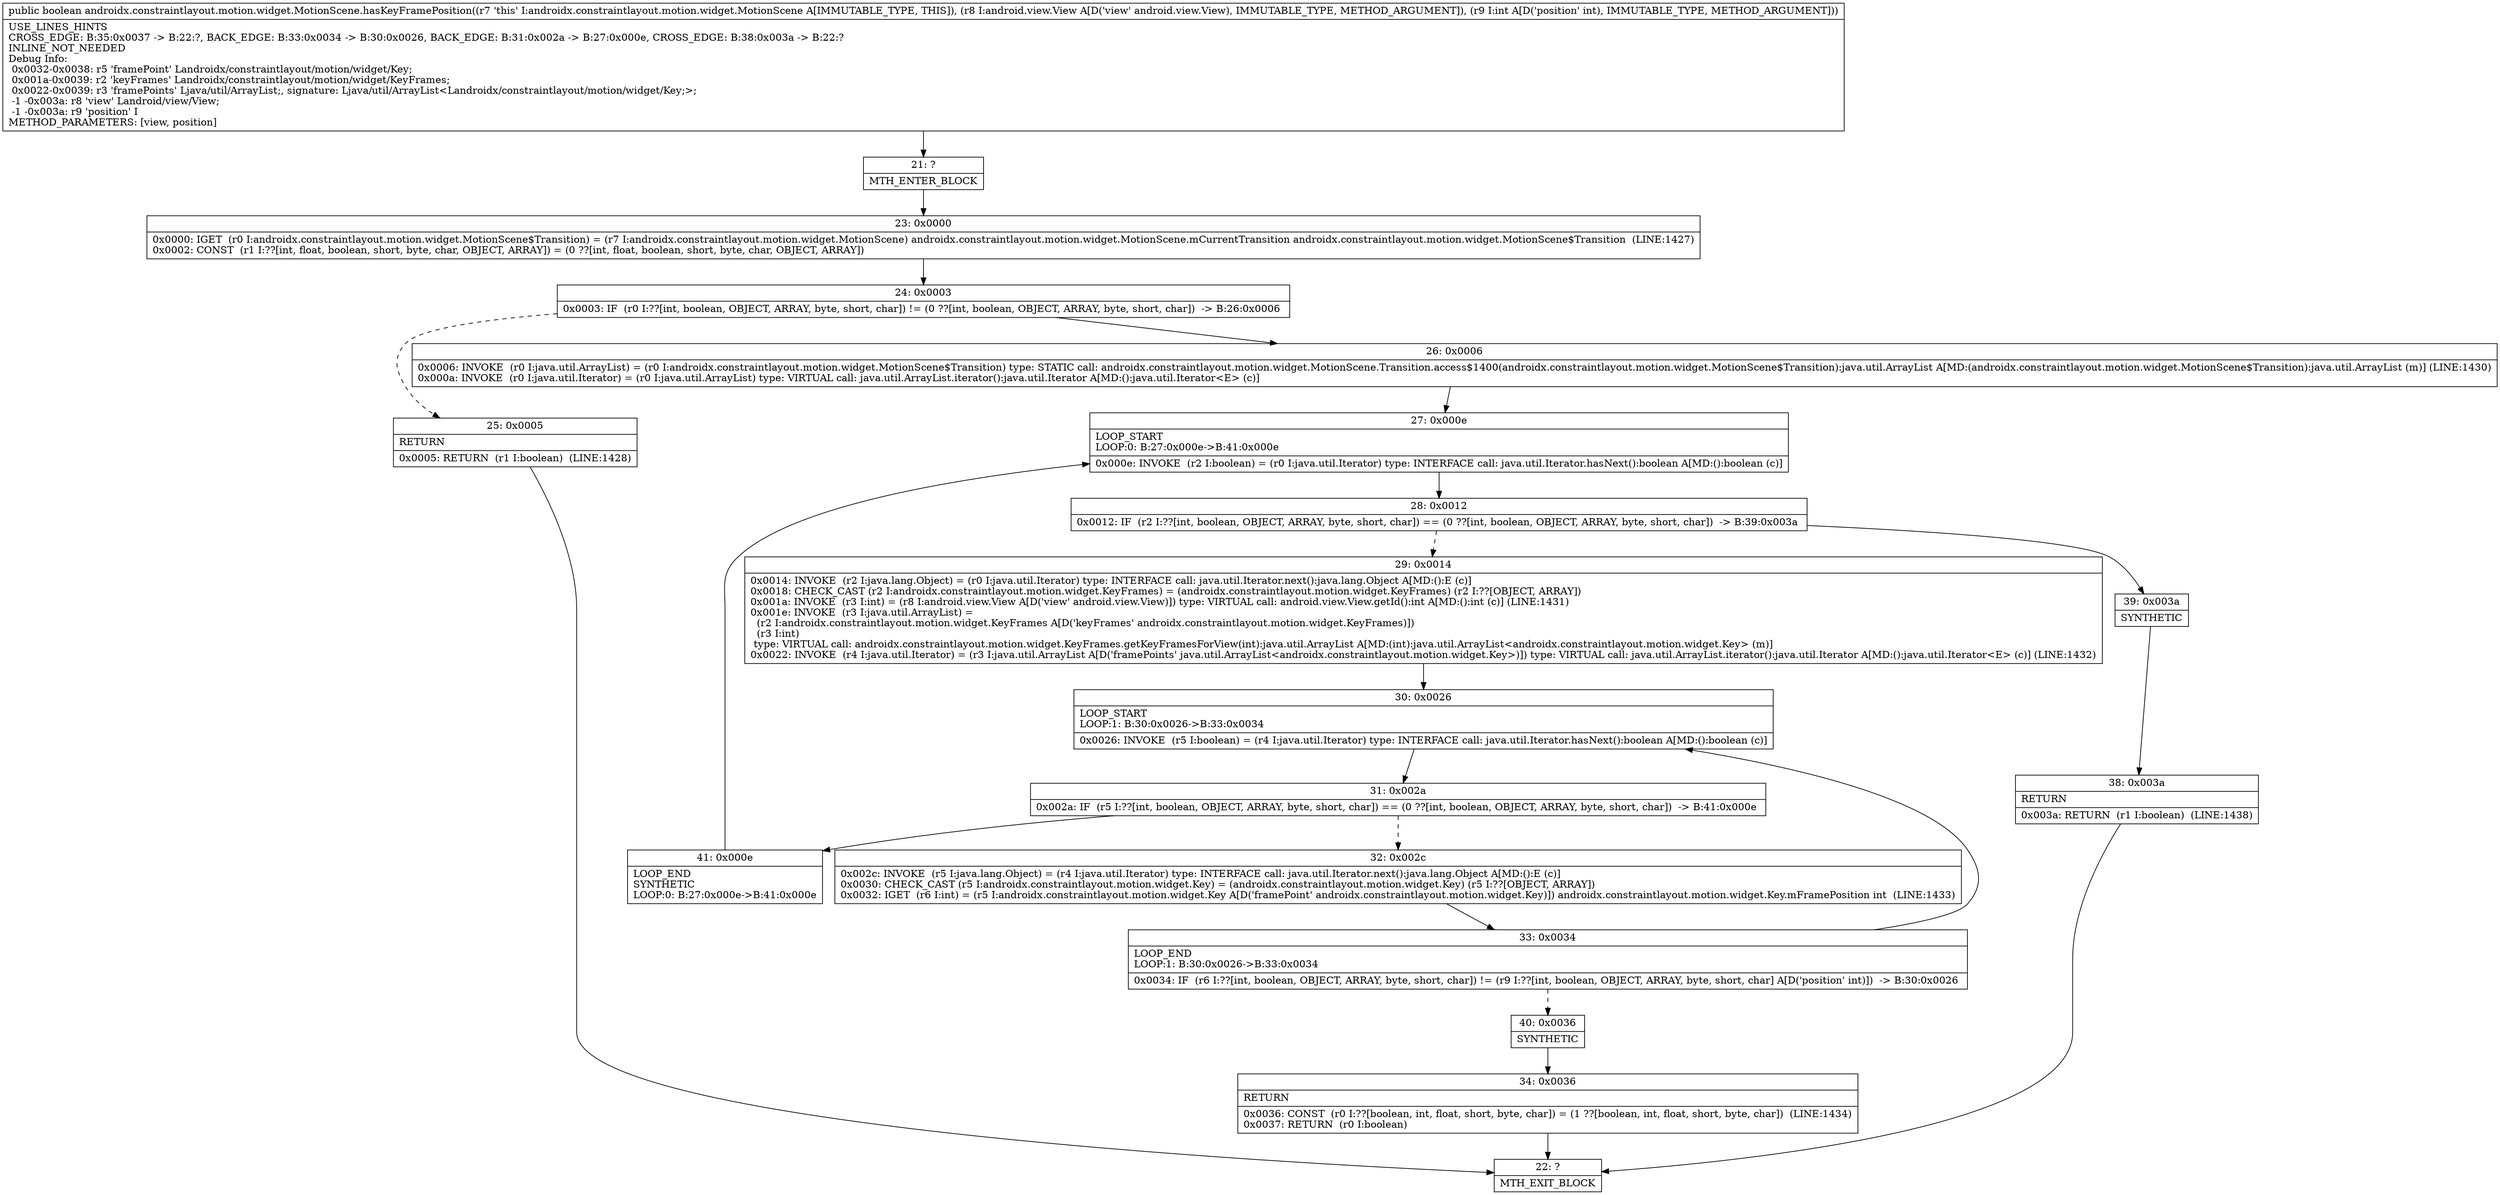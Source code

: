 digraph "CFG forandroidx.constraintlayout.motion.widget.MotionScene.hasKeyFramePosition(Landroid\/view\/View;I)Z" {
Node_21 [shape=record,label="{21\:\ ?|MTH_ENTER_BLOCK\l}"];
Node_23 [shape=record,label="{23\:\ 0x0000|0x0000: IGET  (r0 I:androidx.constraintlayout.motion.widget.MotionScene$Transition) = (r7 I:androidx.constraintlayout.motion.widget.MotionScene) androidx.constraintlayout.motion.widget.MotionScene.mCurrentTransition androidx.constraintlayout.motion.widget.MotionScene$Transition  (LINE:1427)\l0x0002: CONST  (r1 I:??[int, float, boolean, short, byte, char, OBJECT, ARRAY]) = (0 ??[int, float, boolean, short, byte, char, OBJECT, ARRAY]) \l}"];
Node_24 [shape=record,label="{24\:\ 0x0003|0x0003: IF  (r0 I:??[int, boolean, OBJECT, ARRAY, byte, short, char]) != (0 ??[int, boolean, OBJECT, ARRAY, byte, short, char])  \-\> B:26:0x0006 \l}"];
Node_25 [shape=record,label="{25\:\ 0x0005|RETURN\l|0x0005: RETURN  (r1 I:boolean)  (LINE:1428)\l}"];
Node_22 [shape=record,label="{22\:\ ?|MTH_EXIT_BLOCK\l}"];
Node_26 [shape=record,label="{26\:\ 0x0006|0x0006: INVOKE  (r0 I:java.util.ArrayList) = (r0 I:androidx.constraintlayout.motion.widget.MotionScene$Transition) type: STATIC call: androidx.constraintlayout.motion.widget.MotionScene.Transition.access$1400(androidx.constraintlayout.motion.widget.MotionScene$Transition):java.util.ArrayList A[MD:(androidx.constraintlayout.motion.widget.MotionScene$Transition):java.util.ArrayList (m)] (LINE:1430)\l0x000a: INVOKE  (r0 I:java.util.Iterator) = (r0 I:java.util.ArrayList) type: VIRTUAL call: java.util.ArrayList.iterator():java.util.Iterator A[MD:():java.util.Iterator\<E\> (c)]\l}"];
Node_27 [shape=record,label="{27\:\ 0x000e|LOOP_START\lLOOP:0: B:27:0x000e\-\>B:41:0x000e\l|0x000e: INVOKE  (r2 I:boolean) = (r0 I:java.util.Iterator) type: INTERFACE call: java.util.Iterator.hasNext():boolean A[MD:():boolean (c)]\l}"];
Node_28 [shape=record,label="{28\:\ 0x0012|0x0012: IF  (r2 I:??[int, boolean, OBJECT, ARRAY, byte, short, char]) == (0 ??[int, boolean, OBJECT, ARRAY, byte, short, char])  \-\> B:39:0x003a \l}"];
Node_29 [shape=record,label="{29\:\ 0x0014|0x0014: INVOKE  (r2 I:java.lang.Object) = (r0 I:java.util.Iterator) type: INTERFACE call: java.util.Iterator.next():java.lang.Object A[MD:():E (c)]\l0x0018: CHECK_CAST (r2 I:androidx.constraintlayout.motion.widget.KeyFrames) = (androidx.constraintlayout.motion.widget.KeyFrames) (r2 I:??[OBJECT, ARRAY]) \l0x001a: INVOKE  (r3 I:int) = (r8 I:android.view.View A[D('view' android.view.View)]) type: VIRTUAL call: android.view.View.getId():int A[MD:():int (c)] (LINE:1431)\l0x001e: INVOKE  (r3 I:java.util.ArrayList) = \l  (r2 I:androidx.constraintlayout.motion.widget.KeyFrames A[D('keyFrames' androidx.constraintlayout.motion.widget.KeyFrames)])\l  (r3 I:int)\l type: VIRTUAL call: androidx.constraintlayout.motion.widget.KeyFrames.getKeyFramesForView(int):java.util.ArrayList A[MD:(int):java.util.ArrayList\<androidx.constraintlayout.motion.widget.Key\> (m)]\l0x0022: INVOKE  (r4 I:java.util.Iterator) = (r3 I:java.util.ArrayList A[D('framePoints' java.util.ArrayList\<androidx.constraintlayout.motion.widget.Key\>)]) type: VIRTUAL call: java.util.ArrayList.iterator():java.util.Iterator A[MD:():java.util.Iterator\<E\> (c)] (LINE:1432)\l}"];
Node_30 [shape=record,label="{30\:\ 0x0026|LOOP_START\lLOOP:1: B:30:0x0026\-\>B:33:0x0034\l|0x0026: INVOKE  (r5 I:boolean) = (r4 I:java.util.Iterator) type: INTERFACE call: java.util.Iterator.hasNext():boolean A[MD:():boolean (c)]\l}"];
Node_31 [shape=record,label="{31\:\ 0x002a|0x002a: IF  (r5 I:??[int, boolean, OBJECT, ARRAY, byte, short, char]) == (0 ??[int, boolean, OBJECT, ARRAY, byte, short, char])  \-\> B:41:0x000e \l}"];
Node_32 [shape=record,label="{32\:\ 0x002c|0x002c: INVOKE  (r5 I:java.lang.Object) = (r4 I:java.util.Iterator) type: INTERFACE call: java.util.Iterator.next():java.lang.Object A[MD:():E (c)]\l0x0030: CHECK_CAST (r5 I:androidx.constraintlayout.motion.widget.Key) = (androidx.constraintlayout.motion.widget.Key) (r5 I:??[OBJECT, ARRAY]) \l0x0032: IGET  (r6 I:int) = (r5 I:androidx.constraintlayout.motion.widget.Key A[D('framePoint' androidx.constraintlayout.motion.widget.Key)]) androidx.constraintlayout.motion.widget.Key.mFramePosition int  (LINE:1433)\l}"];
Node_33 [shape=record,label="{33\:\ 0x0034|LOOP_END\lLOOP:1: B:30:0x0026\-\>B:33:0x0034\l|0x0034: IF  (r6 I:??[int, boolean, OBJECT, ARRAY, byte, short, char]) != (r9 I:??[int, boolean, OBJECT, ARRAY, byte, short, char] A[D('position' int)])  \-\> B:30:0x0026 \l}"];
Node_40 [shape=record,label="{40\:\ 0x0036|SYNTHETIC\l}"];
Node_34 [shape=record,label="{34\:\ 0x0036|RETURN\l|0x0036: CONST  (r0 I:??[boolean, int, float, short, byte, char]) = (1 ??[boolean, int, float, short, byte, char])  (LINE:1434)\l0x0037: RETURN  (r0 I:boolean) \l}"];
Node_41 [shape=record,label="{41\:\ 0x000e|LOOP_END\lSYNTHETIC\lLOOP:0: B:27:0x000e\-\>B:41:0x000e\l}"];
Node_39 [shape=record,label="{39\:\ 0x003a|SYNTHETIC\l}"];
Node_38 [shape=record,label="{38\:\ 0x003a|RETURN\l|0x003a: RETURN  (r1 I:boolean)  (LINE:1438)\l}"];
MethodNode[shape=record,label="{public boolean androidx.constraintlayout.motion.widget.MotionScene.hasKeyFramePosition((r7 'this' I:androidx.constraintlayout.motion.widget.MotionScene A[IMMUTABLE_TYPE, THIS]), (r8 I:android.view.View A[D('view' android.view.View), IMMUTABLE_TYPE, METHOD_ARGUMENT]), (r9 I:int A[D('position' int), IMMUTABLE_TYPE, METHOD_ARGUMENT]))  | USE_LINES_HINTS\lCROSS_EDGE: B:35:0x0037 \-\> B:22:?, BACK_EDGE: B:33:0x0034 \-\> B:30:0x0026, BACK_EDGE: B:31:0x002a \-\> B:27:0x000e, CROSS_EDGE: B:38:0x003a \-\> B:22:?\lINLINE_NOT_NEEDED\lDebug Info:\l  0x0032\-0x0038: r5 'framePoint' Landroidx\/constraintlayout\/motion\/widget\/Key;\l  0x001a\-0x0039: r2 'keyFrames' Landroidx\/constraintlayout\/motion\/widget\/KeyFrames;\l  0x0022\-0x0039: r3 'framePoints' Ljava\/util\/ArrayList;, signature: Ljava\/util\/ArrayList\<Landroidx\/constraintlayout\/motion\/widget\/Key;\>;\l  \-1 \-0x003a: r8 'view' Landroid\/view\/View;\l  \-1 \-0x003a: r9 'position' I\lMETHOD_PARAMETERS: [view, position]\l}"];
MethodNode -> Node_21;Node_21 -> Node_23;
Node_23 -> Node_24;
Node_24 -> Node_25[style=dashed];
Node_24 -> Node_26;
Node_25 -> Node_22;
Node_26 -> Node_27;
Node_27 -> Node_28;
Node_28 -> Node_29[style=dashed];
Node_28 -> Node_39;
Node_29 -> Node_30;
Node_30 -> Node_31;
Node_31 -> Node_32[style=dashed];
Node_31 -> Node_41;
Node_32 -> Node_33;
Node_33 -> Node_30;
Node_33 -> Node_40[style=dashed];
Node_40 -> Node_34;
Node_34 -> Node_22;
Node_41 -> Node_27;
Node_39 -> Node_38;
Node_38 -> Node_22;
}

